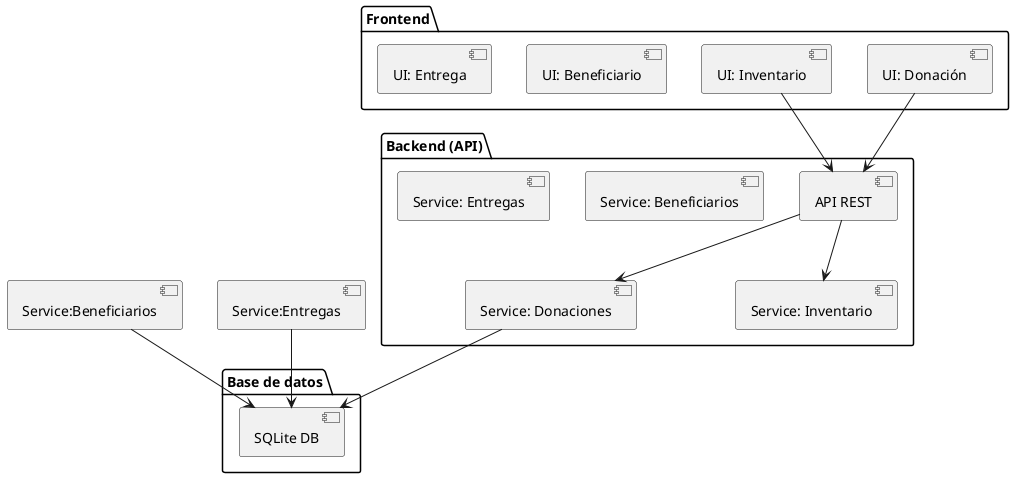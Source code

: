 @startuml
package "Frontend" {
  [UI: Donación] 
  [UI: Inventario]
  [UI: Beneficiario]
  [UI: Entrega]
}
package "Backend (API)" {
  [API REST]
  [Service: Donaciones]
  [Service: Inventario]
  [Service: Beneficiarios]
  [Service: Entregas]
}
package "Base de datos" {
  [SQLite DB]
}
[UI: Donación] --> [API REST]
[UI: Inventario] --> [API REST]
[API REST] --> [Service: Donaciones]
[API REST] --> [Service: Inventario]
[Service: Donaciones] --> [SQLite DB]
[Service:Beneficiarios] --> [SQLite DB]
[Service:Entregas] --> [SQLite DB]
@enduml
